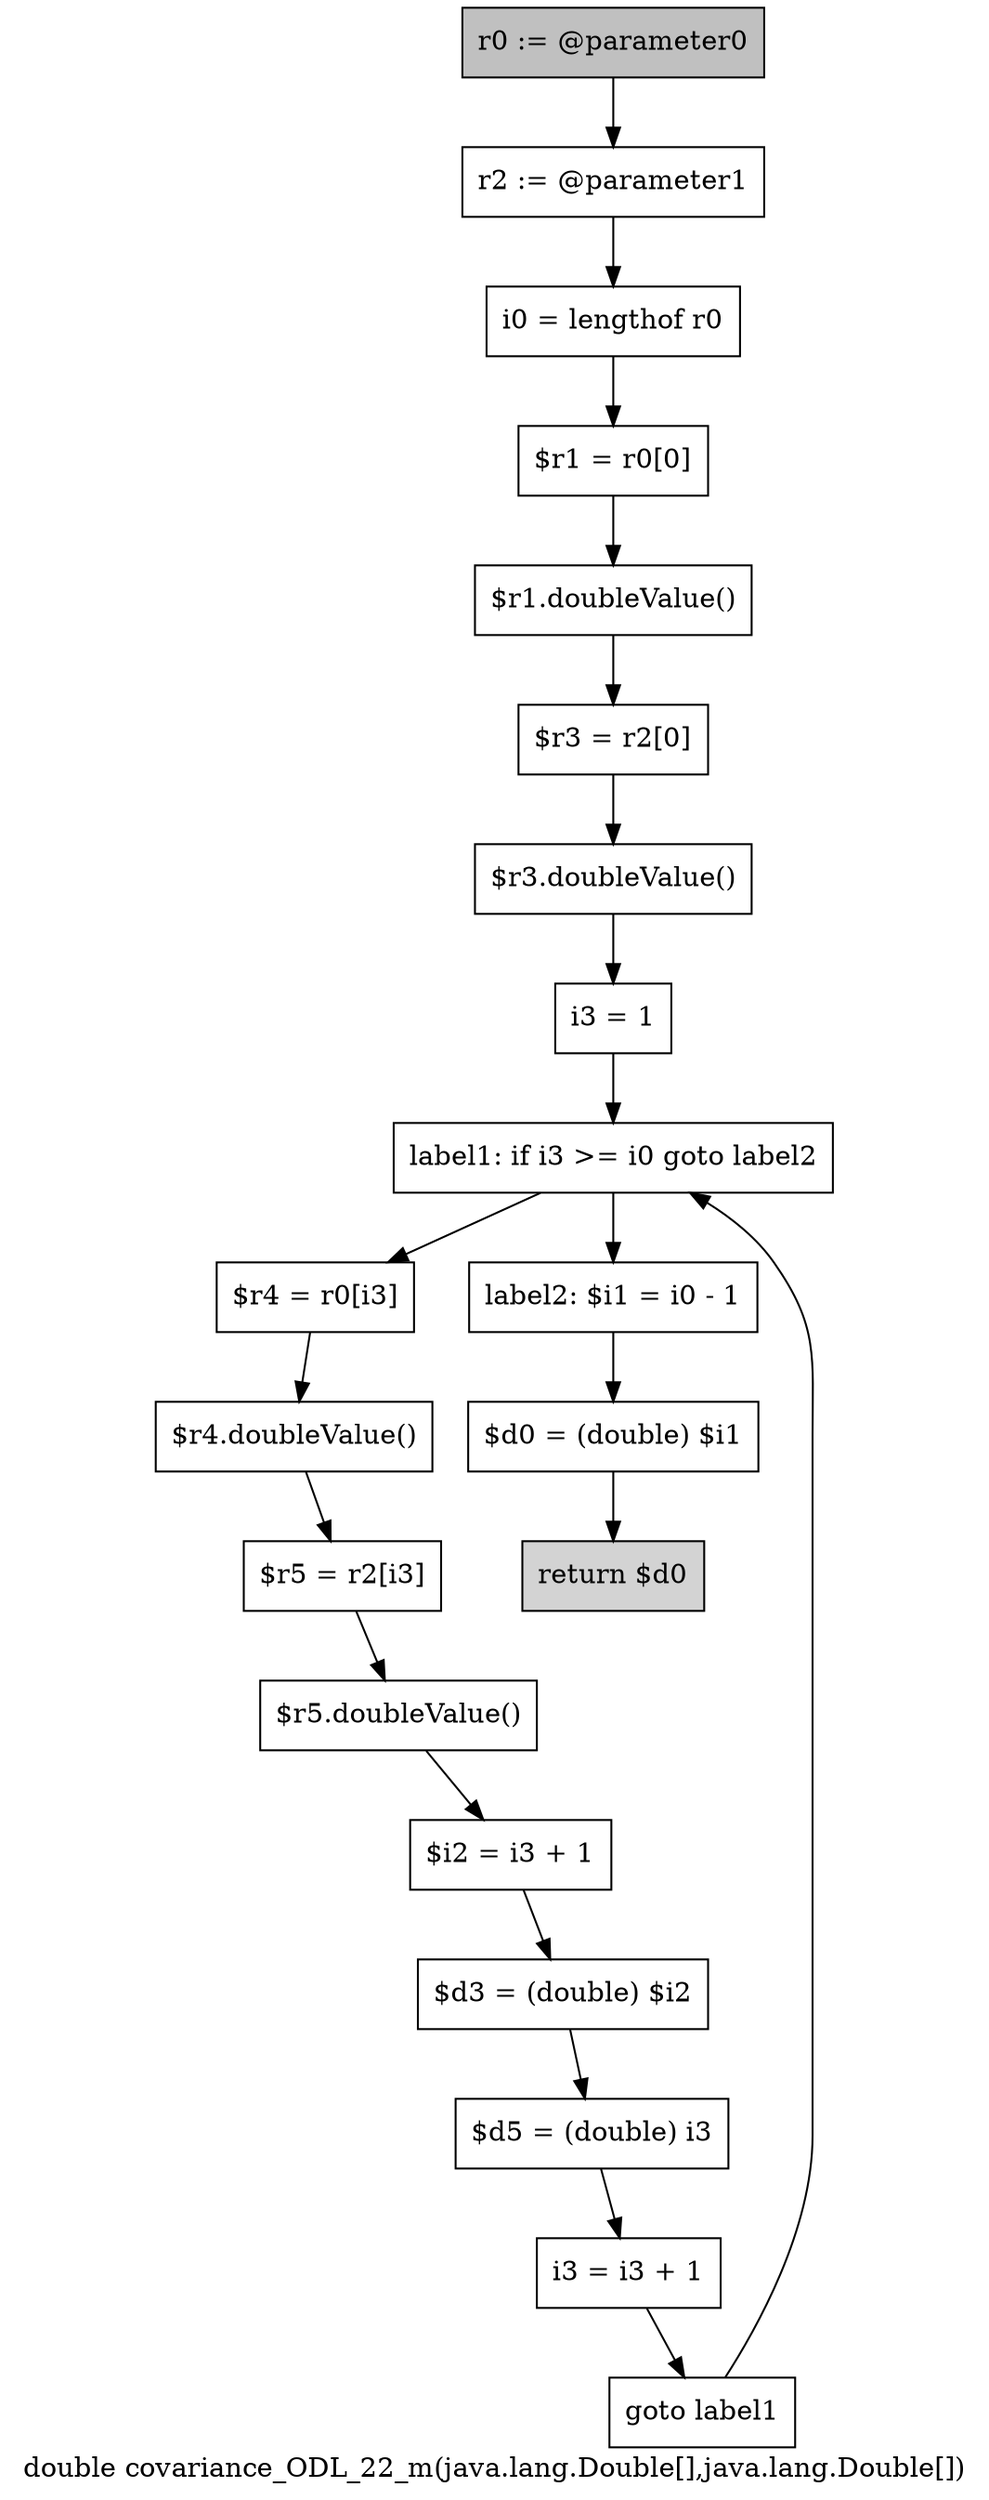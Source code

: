 digraph "double covariance_ODL_22_m(java.lang.Double[],java.lang.Double[])" {
    label="double covariance_ODL_22_m(java.lang.Double[],java.lang.Double[])";
    node [shape=box];
    "0" [style=filled,fillcolor=gray,label="r0 := @parameter0",];
    "1" [label="r2 := @parameter1",];
    "0"->"1";
    "2" [label="i0 = lengthof r0",];
    "1"->"2";
    "3" [label="$r1 = r0[0]",];
    "2"->"3";
    "4" [label="$r1.doubleValue()",];
    "3"->"4";
    "5" [label="$r3 = r2[0]",];
    "4"->"5";
    "6" [label="$r3.doubleValue()",];
    "5"->"6";
    "7" [label="i3 = 1",];
    "6"->"7";
    "8" [label="label1: if i3 >= i0 goto label2",];
    "7"->"8";
    "9" [label="$r4 = r0[i3]",];
    "8"->"9";
    "18" [label="label2: $i1 = i0 - 1",];
    "8"->"18";
    "10" [label="$r4.doubleValue()",];
    "9"->"10";
    "11" [label="$r5 = r2[i3]",];
    "10"->"11";
    "12" [label="$r5.doubleValue()",];
    "11"->"12";
    "13" [label="$i2 = i3 + 1",];
    "12"->"13";
    "14" [label="$d3 = (double) $i2",];
    "13"->"14";
    "15" [label="$d5 = (double) i3",];
    "14"->"15";
    "16" [label="i3 = i3 + 1",];
    "15"->"16";
    "17" [label="goto label1",];
    "16"->"17";
    "17"->"8";
    "19" [label="$d0 = (double) $i1",];
    "18"->"19";
    "20" [style=filled,fillcolor=lightgray,label="return $d0",];
    "19"->"20";
}
